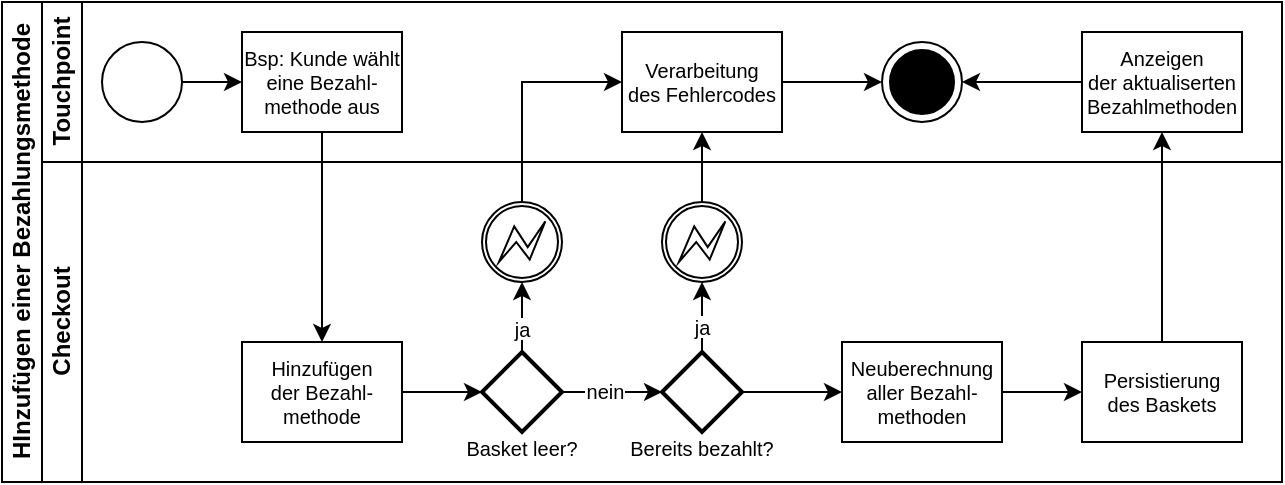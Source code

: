 <mxfile version="15.7.3" type="device"><diagram id="RDk24GzV_B2SpKQfvwF1" name="Seite-1"><mxGraphModel dx="1102" dy="198" grid="1" gridSize="10" guides="1" tooltips="1" connect="1" arrows="1" fold="1" page="1" pageScale="1" pageWidth="1169" pageHeight="827" math="0" shadow="0"><root><mxCell id="0"/><mxCell id="1" parent="0"/><mxCell id="A6BX03hDbD5BuZKTObG1-34" value="HInzufügen einer Bezahlungsmethode" style="swimlane;html=1;childLayout=stackLayout;resizeParent=1;resizeParentMax=0;horizontal=0;startSize=20;horizontalStack=0;fontColor=#000000;strokeColor=#000000;fontSize=12;fillColor=none;" vertex="1" parent="1"><mxGeometry x="10" y="1130" width="640" height="240" as="geometry"/></mxCell><mxCell id="A6BX03hDbD5BuZKTObG1-35" value="Touchpoint" style="swimlane;html=1;startSize=20;horizontal=0;fontColor=#000000;strokeColor=#000000;fillColor=none;" vertex="1" parent="A6BX03hDbD5BuZKTObG1-34"><mxGeometry x="20" width="620" height="80" as="geometry"/></mxCell><mxCell id="A6BX03hDbD5BuZKTObG1-36" value="" style="edgeStyle=orthogonalEdgeStyle;rounded=0;orthogonalLoop=1;jettySize=auto;html=1;fontColor=#000000;strokeColor=#000000;" edge="1" parent="A6BX03hDbD5BuZKTObG1-35" source="A6BX03hDbD5BuZKTObG1-37" target="A6BX03hDbD5BuZKTObG1-38"><mxGeometry relative="1" as="geometry"/></mxCell><mxCell id="A6BX03hDbD5BuZKTObG1-37" value="" style="ellipse;whiteSpace=wrap;html=1;fontColor=#000000;strokeColor=#000000;fillColor=#FFFFFF;" vertex="1" parent="A6BX03hDbD5BuZKTObG1-35"><mxGeometry x="30" y="20" width="40" height="40" as="geometry"/></mxCell><mxCell id="A6BX03hDbD5BuZKTObG1-38" value="Bsp: Kunde wählt&#10;eine Bezahl-&#10;methode aus" style="rounded=0;fontFamily=Helvetica;fontSize=10;fontColor=#000000;align=center;strokeColor=#000000;fillColor=#FFFFFF;" vertex="1" parent="A6BX03hDbD5BuZKTObG1-35"><mxGeometry x="100" y="15" width="80" height="50" as="geometry"/></mxCell><mxCell id="A6BX03hDbD5BuZKTObG1-39" style="edgeStyle=orthogonalEdgeStyle;rounded=0;orthogonalLoop=1;jettySize=auto;html=1;fontSize=10;fontColor=#000000;strokeColor=#000000;" edge="1" parent="A6BX03hDbD5BuZKTObG1-35" source="A6BX03hDbD5BuZKTObG1-40" target="A6BX03hDbD5BuZKTObG1-41"><mxGeometry relative="1" as="geometry"/></mxCell><mxCell id="A6BX03hDbD5BuZKTObG1-40" value="Verarbeitung&#10;des Fehlercodes" style="rounded=0;fontFamily=Helvetica;fontSize=10;fontColor=#000000;align=center;strokeColor=#000000;fillColor=#FFFFFF;" vertex="1" parent="A6BX03hDbD5BuZKTObG1-35"><mxGeometry x="290" y="15" width="80" height="50" as="geometry"/></mxCell><mxCell id="A6BX03hDbD5BuZKTObG1-41" value="" style="ellipse;html=1;shape=endState;fillColor=#000000;strokeColor=#000000;fontSize=10;fontColor=#000000;" vertex="1" parent="A6BX03hDbD5BuZKTObG1-35"><mxGeometry x="420" y="20" width="40" height="40" as="geometry"/></mxCell><mxCell id="A6BX03hDbD5BuZKTObG1-42" style="edgeStyle=orthogonalEdgeStyle;rounded=0;orthogonalLoop=1;jettySize=auto;html=1;entryX=1;entryY=0.5;entryDx=0;entryDy=0;fontSize=11;fontColor=#000000;strokeColor=#000000;" edge="1" parent="A6BX03hDbD5BuZKTObG1-35" source="A6BX03hDbD5BuZKTObG1-43" target="A6BX03hDbD5BuZKTObG1-41"><mxGeometry relative="1" as="geometry"/></mxCell><mxCell id="A6BX03hDbD5BuZKTObG1-43" value="Anzeigen&#10;der aktualiserten&#10;Bezahlmethoden" style="rounded=0;fontFamily=Helvetica;fontSize=10;fontColor=#000000;align=center;strokeColor=#000000;fillColor=#FFFFFF;" vertex="1" parent="A6BX03hDbD5BuZKTObG1-35"><mxGeometry x="520" y="15" width="80" height="50" as="geometry"/></mxCell><mxCell id="A6BX03hDbD5BuZKTObG1-44" value="Checkout" style="swimlane;html=1;startSize=20;horizontal=0;fontColor=#000000;strokeColor=#000000;fillColor=none;" vertex="1" parent="A6BX03hDbD5BuZKTObG1-34"><mxGeometry x="20" y="80" width="620" height="160" as="geometry"/></mxCell><mxCell id="A6BX03hDbD5BuZKTObG1-45" style="edgeStyle=orthogonalEdgeStyle;rounded=0;orthogonalLoop=1;jettySize=auto;html=1;fontSize=11;fontColor=#000000;strokeColor=#000000;" edge="1" parent="A6BX03hDbD5BuZKTObG1-44" source="A6BX03hDbD5BuZKTObG1-46" target="A6BX03hDbD5BuZKTObG1-54"><mxGeometry relative="1" as="geometry"/></mxCell><mxCell id="A6BX03hDbD5BuZKTObG1-46" value="Hinzufügen&#10;der Bezahl-&#10;methode" style="rounded=0;fontFamily=Helvetica;fontSize=10;fontColor=#000000;align=center;strokeColor=#000000;fillColor=#FFFFFF;" vertex="1" parent="A6BX03hDbD5BuZKTObG1-44"><mxGeometry x="100" y="90" width="80" height="50" as="geometry"/></mxCell><mxCell id="A6BX03hDbD5BuZKTObG1-47" value="" style="points=[[0.145,0.145,0],[0.5,0,0],[0.855,0.145,0],[1,0.5,0],[0.855,0.855,0],[0.5,1,0],[0.145,0.855,0],[0,0.5,0]];shape=mxgraph.bpmn.event;html=1;verticalLabelPosition=bottom;labelBackgroundColor=#ffffff;verticalAlign=top;align=center;perimeter=ellipsePerimeter;outlineConnect=0;aspect=fixed;outline=boundInt;symbol=error;fontSize=10;fontColor=#000000;strokeColor=#000000;fillColor=#FFFFFF;" vertex="1" parent="A6BX03hDbD5BuZKTObG1-44"><mxGeometry x="220" y="20" width="40" height="40" as="geometry"/></mxCell><mxCell id="A6BX03hDbD5BuZKTObG1-48" style="edgeStyle=orthogonalEdgeStyle;rounded=0;orthogonalLoop=1;jettySize=auto;html=1;fontSize=11;fontColor=#000000;strokeColor=#000000;" edge="1" parent="A6BX03hDbD5BuZKTObG1-44" source="A6BX03hDbD5BuZKTObG1-49" target="A6BX03hDbD5BuZKTObG1-62"><mxGeometry relative="1" as="geometry"/></mxCell><mxCell id="A6BX03hDbD5BuZKTObG1-49" value="Neuberechnung&#10;aller Bezahl-&#10;methoden" style="rounded=0;fontFamily=Helvetica;fontSize=10;fontColor=#000000;align=center;strokeColor=#000000;fillColor=#FFFFFF;" vertex="1" parent="A6BX03hDbD5BuZKTObG1-44"><mxGeometry x="400" y="90" width="80" height="50" as="geometry"/></mxCell><mxCell id="A6BX03hDbD5BuZKTObG1-50" style="edgeStyle=orthogonalEdgeStyle;rounded=0;orthogonalLoop=1;jettySize=auto;html=1;entryX=0.5;entryY=1;entryDx=0;entryDy=0;entryPerimeter=0;fontSize=11;fontColor=#000000;strokeColor=#000000;" edge="1" parent="A6BX03hDbD5BuZKTObG1-44" source="A6BX03hDbD5BuZKTObG1-54" target="A6BX03hDbD5BuZKTObG1-47"><mxGeometry relative="1" as="geometry"/></mxCell><mxCell id="A6BX03hDbD5BuZKTObG1-51" value="ja" style="edgeLabel;align=center;verticalAlign=middle;resizable=0;points=[];fontSize=10;fontColor=#000000;labelBackgroundColor=#FFFFFF;" vertex="1" connectable="0" parent="A6BX03hDbD5BuZKTObG1-50"><mxGeometry x="-0.235" relative="1" as="geometry"><mxPoint y="5" as="offset"/></mxGeometry></mxCell><mxCell id="A6BX03hDbD5BuZKTObG1-52" style="edgeStyle=orthogonalEdgeStyle;rounded=0;orthogonalLoop=1;jettySize=auto;html=1;fontSize=11;fontColor=#000000;strokeColor=#000000;" edge="1" parent="A6BX03hDbD5BuZKTObG1-44" source="A6BX03hDbD5BuZKTObG1-54" target="A6BX03hDbD5BuZKTObG1-59"><mxGeometry relative="1" as="geometry"/></mxCell><mxCell id="A6BX03hDbD5BuZKTObG1-53" value="nein" style="edgeLabel;align=center;verticalAlign=middle;resizable=0;points=[];fontSize=10;fontColor=#000000;labelBackgroundColor=#FFFFFF;" vertex="1" connectable="0" parent="A6BX03hDbD5BuZKTObG1-52"><mxGeometry x="-0.258" relative="1" as="geometry"><mxPoint x="3" y="-1" as="offset"/></mxGeometry></mxCell><mxCell id="A6BX03hDbD5BuZKTObG1-54" value="" style="strokeWidth=2;html=1;shape=mxgraph.flowchart.decision;whiteSpace=wrap;fontSize=10;fontColor=#000000;fillColor=#FFFFFF;strokeColor=#000000;" vertex="1" parent="A6BX03hDbD5BuZKTObG1-44"><mxGeometry x="220" y="95" width="40" height="40" as="geometry"/></mxCell><mxCell id="A6BX03hDbD5BuZKTObG1-55" value="Basket leer?" style="text;strokeColor=none;fillColor=none;align=center;verticalAlign=middle;rounded=0;fontSize=10;fontColor=#000000;labelBackgroundColor=none;" vertex="1" parent="A6BX03hDbD5BuZKTObG1-44"><mxGeometry x="212.5" y="138" width="55" height="10" as="geometry"/></mxCell><mxCell id="A6BX03hDbD5BuZKTObG1-56" style="edgeStyle=orthogonalEdgeStyle;rounded=0;orthogonalLoop=1;jettySize=auto;html=1;fontSize=11;fontColor=#000000;strokeColor=#000000;" edge="1" parent="A6BX03hDbD5BuZKTObG1-44" source="A6BX03hDbD5BuZKTObG1-59" target="A6BX03hDbD5BuZKTObG1-61"><mxGeometry relative="1" as="geometry"/></mxCell><mxCell id="A6BX03hDbD5BuZKTObG1-57" value="ja" style="edgeLabel;align=center;verticalAlign=middle;resizable=0;points=[];fontSize=10;fontColor=#000000;labelBackgroundColor=#FFFFFF;" vertex="1" connectable="0" parent="A6BX03hDbD5BuZKTObG1-56"><mxGeometry x="-0.148" y="1" relative="1" as="geometry"><mxPoint x="1" y="6" as="offset"/></mxGeometry></mxCell><mxCell id="A6BX03hDbD5BuZKTObG1-58" style="edgeStyle=orthogonalEdgeStyle;rounded=0;orthogonalLoop=1;jettySize=auto;html=1;entryX=0;entryY=0.5;entryDx=0;entryDy=0;fontSize=11;fontColor=#000000;strokeColor=#000000;" edge="1" parent="A6BX03hDbD5BuZKTObG1-44" source="A6BX03hDbD5BuZKTObG1-59" target="A6BX03hDbD5BuZKTObG1-49"><mxGeometry relative="1" as="geometry"/></mxCell><mxCell id="A6BX03hDbD5BuZKTObG1-59" value="" style="strokeWidth=2;html=1;shape=mxgraph.flowchart.decision;whiteSpace=wrap;fontSize=10;fontColor=#000000;fillColor=#FFFFFF;strokeColor=#000000;" vertex="1" parent="A6BX03hDbD5BuZKTObG1-44"><mxGeometry x="310" y="95" width="40" height="40" as="geometry"/></mxCell><mxCell id="A6BX03hDbD5BuZKTObG1-60" value="Bereits bezahlt?" style="text;strokeColor=none;fillColor=none;align=center;verticalAlign=middle;rounded=0;fontSize=10;fontColor=#000000;labelBackgroundColor=none;" vertex="1" parent="A6BX03hDbD5BuZKTObG1-44"><mxGeometry x="302.5" y="138" width="55" height="10" as="geometry"/></mxCell><mxCell id="A6BX03hDbD5BuZKTObG1-61" value="" style="points=[[0.145,0.145,0],[0.5,0,0],[0.855,0.145,0],[1,0.5,0],[0.855,0.855,0],[0.5,1,0],[0.145,0.855,0],[0,0.5,0]];shape=mxgraph.bpmn.event;html=1;verticalLabelPosition=bottom;labelBackgroundColor=#ffffff;verticalAlign=top;align=center;perimeter=ellipsePerimeter;outlineConnect=0;aspect=fixed;outline=boundInt;symbol=error;fontSize=10;fontColor=#000000;strokeColor=#000000;fillColor=#FFFFFF;" vertex="1" parent="A6BX03hDbD5BuZKTObG1-44"><mxGeometry x="310" y="20" width="40" height="40" as="geometry"/></mxCell><mxCell id="A6BX03hDbD5BuZKTObG1-62" value="Persistierung&#10;des Baskets" style="rounded=0;fontFamily=Helvetica;fontSize=10;fontColor=#000000;align=center;strokeColor=#000000;fillColor=#FFFFFF;" vertex="1" parent="A6BX03hDbD5BuZKTObG1-44"><mxGeometry x="520" y="90" width="80" height="50" as="geometry"/></mxCell><mxCell id="A6BX03hDbD5BuZKTObG1-63" style="edgeStyle=orthogonalEdgeStyle;rounded=0;orthogonalLoop=1;jettySize=auto;html=1;fontSize=10;fontColor=#000000;strokeColor=#000000;" edge="1" parent="A6BX03hDbD5BuZKTObG1-34" source="A6BX03hDbD5BuZKTObG1-38" target="A6BX03hDbD5BuZKTObG1-46"><mxGeometry relative="1" as="geometry"/></mxCell><mxCell id="A6BX03hDbD5BuZKTObG1-64" style="edgeStyle=orthogonalEdgeStyle;rounded=0;orthogonalLoop=1;jettySize=auto;html=1;fontSize=10;fontColor=#000000;strokeColor=#000000;exitX=0.5;exitY=0;exitDx=0;exitDy=0;exitPerimeter=0;entryX=0;entryY=0.5;entryDx=0;entryDy=0;" edge="1" parent="A6BX03hDbD5BuZKTObG1-34" source="A6BX03hDbD5BuZKTObG1-47" target="A6BX03hDbD5BuZKTObG1-40"><mxGeometry relative="1" as="geometry"><mxPoint x="430" y="135" as="sourcePoint"/></mxGeometry></mxCell><mxCell id="A6BX03hDbD5BuZKTObG1-65" style="edgeStyle=orthogonalEdgeStyle;rounded=0;orthogonalLoop=1;jettySize=auto;html=1;fontSize=11;fontColor=#000000;strokeColor=#000000;entryX=0.5;entryY=1;entryDx=0;entryDy=0;" edge="1" parent="A6BX03hDbD5BuZKTObG1-34" source="A6BX03hDbD5BuZKTObG1-61" target="A6BX03hDbD5BuZKTObG1-40"><mxGeometry relative="1" as="geometry"><mxPoint x="420" y="160" as="targetPoint"/></mxGeometry></mxCell><mxCell id="A6BX03hDbD5BuZKTObG1-66" style="edgeStyle=orthogonalEdgeStyle;rounded=0;orthogonalLoop=1;jettySize=auto;html=1;fontSize=11;fontColor=#000000;strokeColor=#000000;" edge="1" parent="A6BX03hDbD5BuZKTObG1-34" source="A6BX03hDbD5BuZKTObG1-62" target="A6BX03hDbD5BuZKTObG1-43"><mxGeometry relative="1" as="geometry"/></mxCell></root></mxGraphModel></diagram></mxfile>